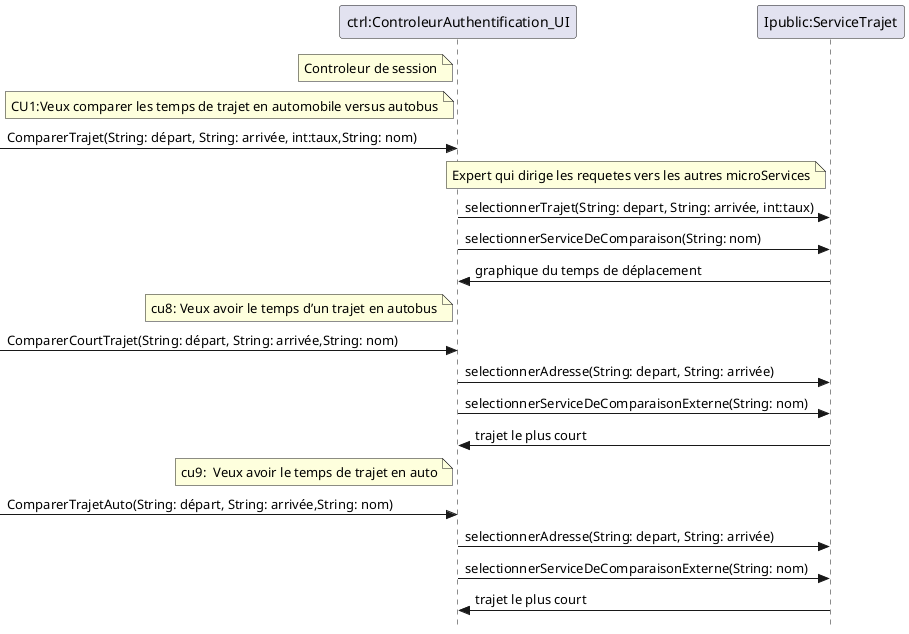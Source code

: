 @startuml
skinparam Style strictuml
participant "ctrl:ControleurAuthentification_UI" as ctrl
participant "Ipublic:ServiceTrajet" as Ipublic

note left of ctrl: Controleur de session
note left of ctrl: CU1:Veux comparer les temps de trajet en automobile versus autobus
-> ctrl: ComparerTrajet(String: départ, String: arrivée, int:taux,String: nom)
note left of Ipublic: Expert qui dirige les requetes vers les autres microServices
ctrl -> Ipublic: selectionnerTrajet(String: depart, String: arrivée, int:taux)
ctrl -> Ipublic: selectionnerServiceDeComparaison(String: nom)
Ipublic -> ctrl:  graphique du temps de déplacement

note left of ctrl: cu8: Veux avoir le temps d’un trajet en autobus
-> ctrl: ComparerCourtTrajet(String: départ, String: arrivée,String: nom)
ctrl -> Ipublic: selectionnerAdresse(String: depart, String: arrivée)
ctrl -> Ipublic: selectionnerServiceDeComparaisonExterne(String: nom)
Ipublic -> ctrl:  trajet le plus court
note left of ctrl: cu9:  Veux avoir le temps de trajet en auto
-> ctrl: ComparerTrajetAuto(String: départ, String: arrivée,String: nom)
ctrl -> Ipublic: selectionnerAdresse(String: depart, String: arrivée)
ctrl -> Ipublic: selectionnerServiceDeComparaisonExterne(String: nom)
Ipublic -> ctrl:  trajet le plus court
@enduml